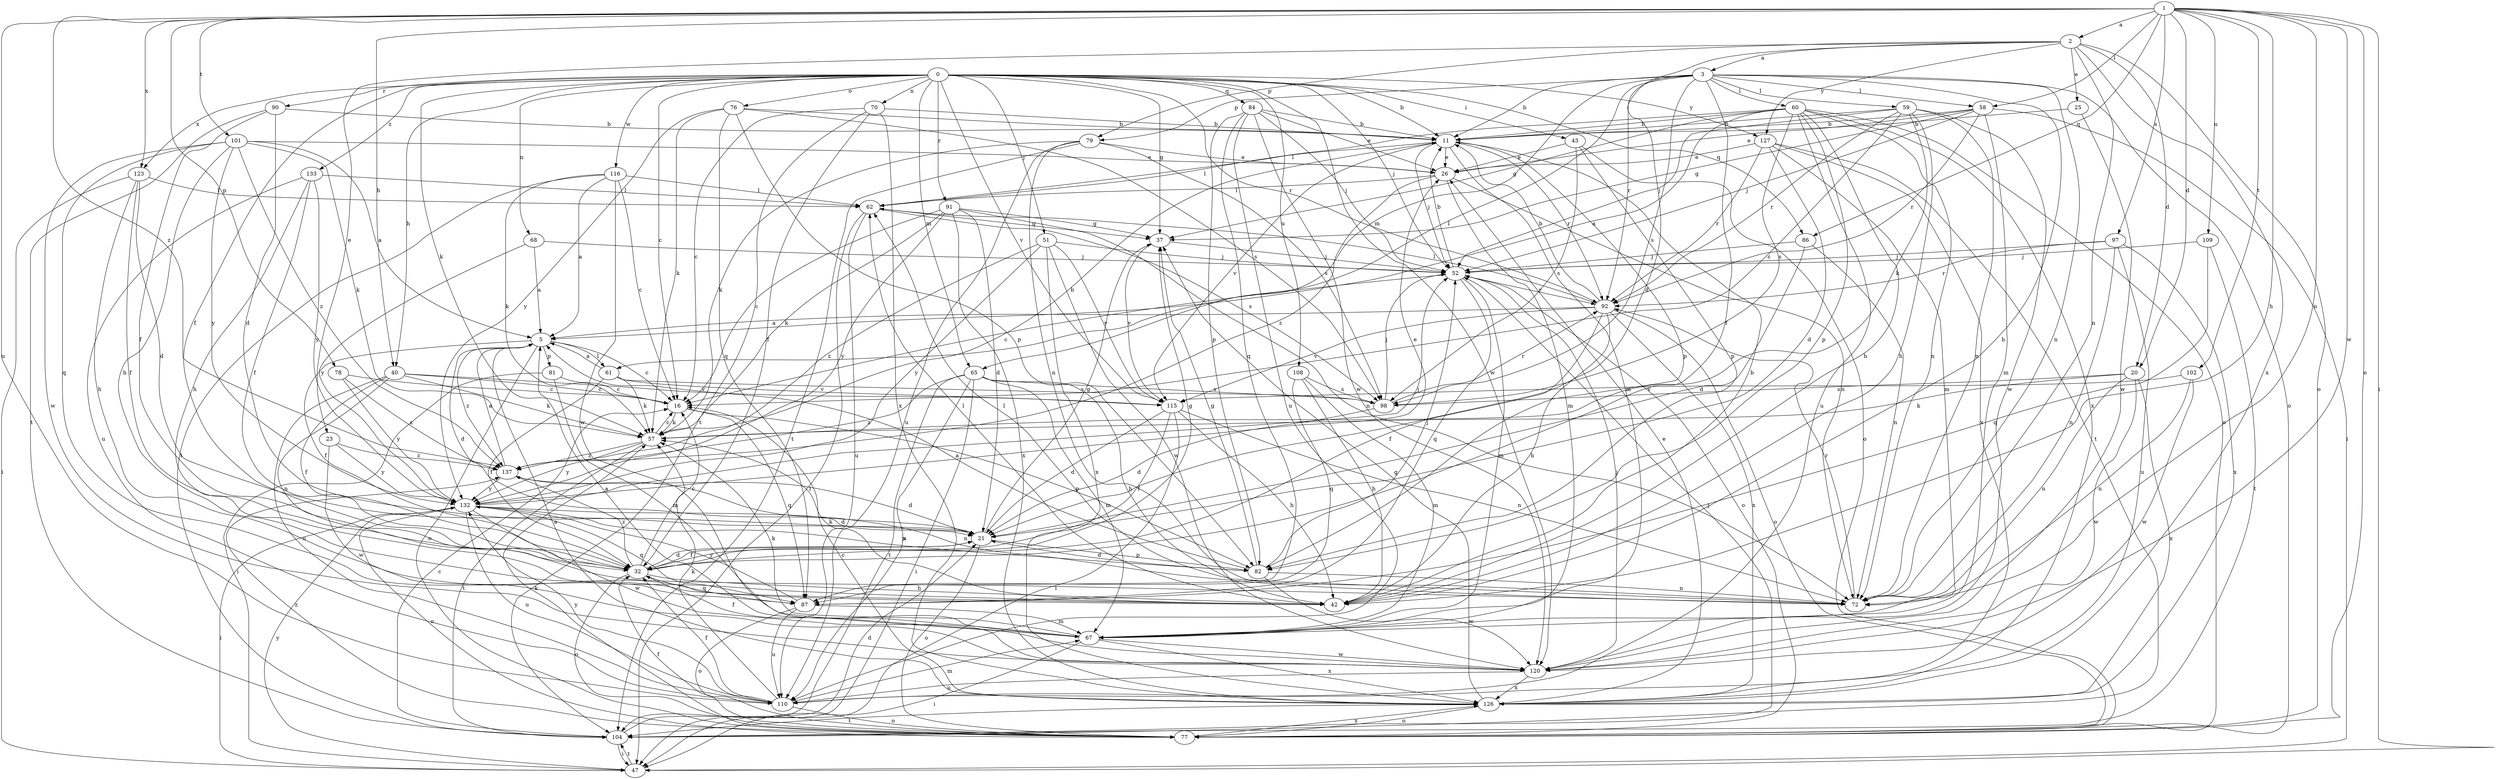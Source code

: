strict digraph  {
0;
1;
2;
3;
5;
11;
16;
20;
21;
23;
25;
26;
32;
37;
40;
42;
43;
47;
51;
52;
57;
58;
59;
60;
61;
62;
65;
67;
68;
70;
72;
76;
77;
78;
79;
81;
82;
84;
86;
87;
90;
91;
92;
97;
98;
101;
102;
104;
108;
109;
110;
115;
116;
120;
123;
126;
127;
132;
133;
137;
0 -> 11  [label=b];
0 -> 16  [label=c];
0 -> 32  [label=f];
0 -> 37  [label=g];
0 -> 40  [label=h];
0 -> 43  [label=i];
0 -> 51  [label=j];
0 -> 52  [label=j];
0 -> 57  [label=k];
0 -> 65  [label=m];
0 -> 68  [label=n];
0 -> 70  [label=n];
0 -> 76  [label=o];
0 -> 84  [label=q];
0 -> 86  [label=q];
0 -> 90  [label=r];
0 -> 91  [label=r];
0 -> 92  [label=r];
0 -> 108  [label=u];
0 -> 115  [label=v];
0 -> 116  [label=w];
0 -> 120  [label=w];
0 -> 123  [label=x];
0 -> 127  [label=y];
0 -> 133  [label=z];
1 -> 2  [label=a];
1 -> 20  [label=d];
1 -> 40  [label=h];
1 -> 42  [label=h];
1 -> 47  [label=i];
1 -> 58  [label=l];
1 -> 72  [label=n];
1 -> 77  [label=o];
1 -> 78  [label=p];
1 -> 86  [label=q];
1 -> 97  [label=s];
1 -> 101  [label=t];
1 -> 102  [label=t];
1 -> 109  [label=u];
1 -> 110  [label=u];
1 -> 120  [label=w];
1 -> 123  [label=x];
1 -> 137  [label=z];
2 -> 3  [label=a];
2 -> 20  [label=d];
2 -> 21  [label=d];
2 -> 23  [label=e];
2 -> 25  [label=e];
2 -> 72  [label=n];
2 -> 77  [label=o];
2 -> 79  [label=p];
2 -> 126  [label=x];
2 -> 127  [label=y];
3 -> 11  [label=b];
3 -> 32  [label=f];
3 -> 42  [label=h];
3 -> 58  [label=l];
3 -> 59  [label=l];
3 -> 60  [label=l];
3 -> 61  [label=l];
3 -> 65  [label=m];
3 -> 72  [label=n];
3 -> 77  [label=o];
3 -> 79  [label=p];
3 -> 92  [label=r];
3 -> 98  [label=s];
5 -> 16  [label=c];
5 -> 21  [label=d];
5 -> 32  [label=f];
5 -> 61  [label=l];
5 -> 77  [label=o];
5 -> 81  [label=p];
5 -> 137  [label=z];
11 -> 26  [label=e];
11 -> 52  [label=j];
11 -> 62  [label=l];
11 -> 67  [label=m];
11 -> 82  [label=p];
11 -> 92  [label=r];
11 -> 115  [label=v];
16 -> 57  [label=k];
16 -> 82  [label=p];
16 -> 87  [label=q];
20 -> 57  [label=k];
20 -> 72  [label=n];
20 -> 98  [label=s];
20 -> 120  [label=w];
20 -> 126  [label=x];
21 -> 32  [label=f];
21 -> 37  [label=g];
21 -> 77  [label=o];
21 -> 82  [label=p];
23 -> 120  [label=w];
23 -> 132  [label=y];
23 -> 137  [label=z];
25 -> 11  [label=b];
25 -> 120  [label=w];
26 -> 62  [label=l];
26 -> 67  [label=m];
26 -> 72  [label=n];
26 -> 137  [label=z];
32 -> 16  [label=c];
32 -> 21  [label=d];
32 -> 37  [label=g];
32 -> 42  [label=h];
32 -> 77  [label=o];
32 -> 87  [label=q];
32 -> 137  [label=z];
37 -> 52  [label=j];
37 -> 115  [label=v];
40 -> 16  [label=c];
40 -> 32  [label=f];
40 -> 57  [label=k];
40 -> 72  [label=n];
40 -> 110  [label=u];
40 -> 115  [label=v];
42 -> 11  [label=b];
42 -> 57  [label=k];
42 -> 62  [label=l];
43 -> 26  [label=e];
43 -> 77  [label=o];
43 -> 82  [label=p];
43 -> 98  [label=s];
47 -> 104  [label=t];
47 -> 132  [label=y];
51 -> 52  [label=j];
51 -> 115  [label=v];
51 -> 120  [label=w];
51 -> 126  [label=x];
51 -> 132  [label=y];
51 -> 137  [label=z];
52 -> 11  [label=b];
52 -> 16  [label=c];
52 -> 67  [label=m];
52 -> 77  [label=o];
52 -> 87  [label=q];
52 -> 92  [label=r];
57 -> 11  [label=b];
57 -> 16  [label=c];
57 -> 104  [label=t];
57 -> 132  [label=y];
57 -> 137  [label=z];
58 -> 11  [label=b];
58 -> 26  [label=e];
58 -> 37  [label=g];
58 -> 47  [label=i];
58 -> 52  [label=j];
58 -> 67  [label=m];
58 -> 92  [label=r];
59 -> 11  [label=b];
59 -> 16  [label=c];
59 -> 42  [label=h];
59 -> 52  [label=j];
59 -> 57  [label=k];
59 -> 72  [label=n];
59 -> 92  [label=r];
59 -> 120  [label=w];
60 -> 5  [label=a];
60 -> 11  [label=b];
60 -> 37  [label=g];
60 -> 42  [label=h];
60 -> 62  [label=l];
60 -> 72  [label=n];
60 -> 77  [label=o];
60 -> 82  [label=p];
60 -> 98  [label=s];
60 -> 110  [label=u];
60 -> 126  [label=x];
61 -> 5  [label=a];
61 -> 32  [label=f];
61 -> 57  [label=k];
61 -> 98  [label=s];
61 -> 115  [label=v];
62 -> 37  [label=g];
62 -> 47  [label=i];
62 -> 98  [label=s];
62 -> 110  [label=u];
65 -> 42  [label=h];
65 -> 47  [label=i];
65 -> 67  [label=m];
65 -> 98  [label=s];
65 -> 104  [label=t];
65 -> 110  [label=u];
65 -> 137  [label=z];
67 -> 5  [label=a];
67 -> 32  [label=f];
67 -> 47  [label=i];
67 -> 57  [label=k];
67 -> 120  [label=w];
67 -> 126  [label=x];
68 -> 5  [label=a];
68 -> 52  [label=j];
68 -> 132  [label=y];
70 -> 11  [label=b];
70 -> 16  [label=c];
70 -> 32  [label=f];
70 -> 104  [label=t];
70 -> 126  [label=x];
72 -> 62  [label=l];
72 -> 92  [label=r];
76 -> 11  [label=b];
76 -> 57  [label=k];
76 -> 82  [label=p];
76 -> 87  [label=q];
76 -> 98  [label=s];
76 -> 132  [label=y];
77 -> 32  [label=f];
77 -> 57  [label=k];
77 -> 126  [label=x];
77 -> 137  [label=z];
78 -> 16  [label=c];
78 -> 132  [label=y];
78 -> 137  [label=z];
79 -> 26  [label=e];
79 -> 57  [label=k];
79 -> 72  [label=n];
79 -> 98  [label=s];
79 -> 104  [label=t];
79 -> 110  [label=u];
81 -> 16  [label=c];
81 -> 47  [label=i];
81 -> 67  [label=m];
82 -> 5  [label=a];
82 -> 21  [label=d];
82 -> 37  [label=g];
82 -> 52  [label=j];
82 -> 72  [label=n];
82 -> 120  [label=w];
84 -> 11  [label=b];
84 -> 26  [label=e];
84 -> 52  [label=j];
84 -> 82  [label=p];
84 -> 87  [label=q];
84 -> 110  [label=u];
84 -> 120  [label=w];
86 -> 21  [label=d];
86 -> 52  [label=j];
86 -> 72  [label=n];
87 -> 67  [label=m];
87 -> 77  [label=o];
87 -> 110  [label=u];
87 -> 132  [label=y];
90 -> 11  [label=b];
90 -> 21  [label=d];
90 -> 32  [label=f];
90 -> 104  [label=t];
91 -> 16  [label=c];
91 -> 21  [label=d];
91 -> 37  [label=g];
91 -> 57  [label=k];
91 -> 72  [label=n];
91 -> 126  [label=x];
91 -> 132  [label=y];
92 -> 5  [label=a];
92 -> 11  [label=b];
92 -> 32  [label=f];
92 -> 42  [label=h];
92 -> 62  [label=l];
92 -> 77  [label=o];
92 -> 115  [label=v];
92 -> 126  [label=x];
97 -> 52  [label=j];
97 -> 72  [label=n];
97 -> 92  [label=r];
97 -> 110  [label=u];
97 -> 126  [label=x];
98 -> 21  [label=d];
98 -> 52  [label=j];
98 -> 92  [label=r];
101 -> 5  [label=a];
101 -> 26  [label=e];
101 -> 42  [label=h];
101 -> 57  [label=k];
101 -> 87  [label=q];
101 -> 120  [label=w];
101 -> 132  [label=y];
101 -> 137  [label=z];
102 -> 72  [label=n];
102 -> 115  [label=v];
102 -> 120  [label=w];
104 -> 16  [label=c];
104 -> 21  [label=d];
104 -> 47  [label=i];
104 -> 52  [label=j];
108 -> 42  [label=h];
108 -> 67  [label=m];
108 -> 87  [label=q];
108 -> 98  [label=s];
109 -> 52  [label=j];
109 -> 87  [label=q];
109 -> 104  [label=t];
110 -> 32  [label=f];
110 -> 57  [label=k];
110 -> 67  [label=m];
110 -> 77  [label=o];
110 -> 132  [label=y];
115 -> 21  [label=d];
115 -> 32  [label=f];
115 -> 42  [label=h];
115 -> 47  [label=i];
115 -> 72  [label=n];
116 -> 5  [label=a];
116 -> 16  [label=c];
116 -> 57  [label=k];
116 -> 62  [label=l];
116 -> 104  [label=t];
116 -> 120  [label=w];
120 -> 52  [label=j];
120 -> 110  [label=u];
120 -> 126  [label=x];
123 -> 21  [label=d];
123 -> 32  [label=f];
123 -> 42  [label=h];
123 -> 47  [label=i];
123 -> 62  [label=l];
126 -> 5  [label=a];
126 -> 16  [label=c];
126 -> 26  [label=e];
126 -> 37  [label=g];
126 -> 77  [label=o];
126 -> 104  [label=t];
127 -> 21  [label=d];
127 -> 26  [label=e];
127 -> 67  [label=m];
127 -> 92  [label=r];
127 -> 104  [label=t];
127 -> 126  [label=x];
132 -> 21  [label=d];
132 -> 26  [label=e];
132 -> 47  [label=i];
132 -> 52  [label=j];
132 -> 77  [label=o];
132 -> 82  [label=p];
132 -> 87  [label=q];
132 -> 110  [label=u];
132 -> 120  [label=w];
133 -> 32  [label=f];
133 -> 42  [label=h];
133 -> 62  [label=l];
133 -> 110  [label=u];
133 -> 132  [label=y];
137 -> 5  [label=a];
137 -> 21  [label=d];
137 -> 72  [label=n];
137 -> 132  [label=y];
}
